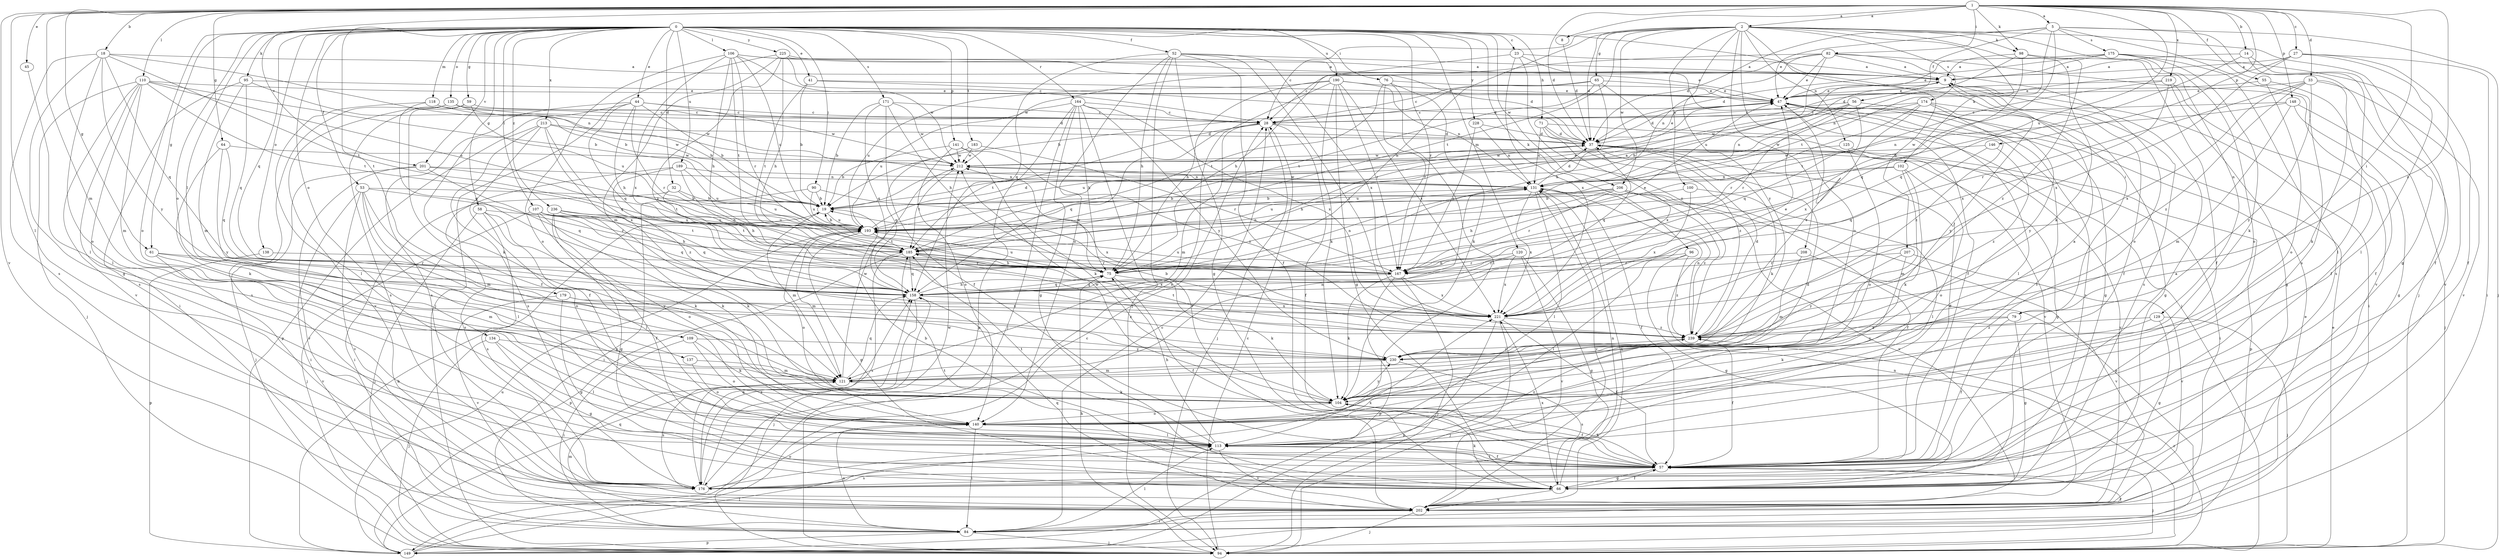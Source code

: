 strict digraph  {
0;
1;
2;
5;
8;
9;
14;
18;
19;
23;
27;
28;
32;
33;
37;
41;
44;
45;
47;
52;
53;
55;
56;
57;
58;
59;
61;
64;
65;
66;
71;
75;
76;
79;
82;
84;
90;
94;
95;
96;
98;
100;
102;
104;
106;
107;
109;
110;
113;
118;
120;
121;
125;
129;
131;
134;
135;
137;
138;
140;
141;
146;
148;
149;
158;
164;
167;
171;
174;
175;
176;
179;
183;
185;
189;
190;
193;
201;
202;
206;
207;
208;
212;
213;
219;
221;
225;
228;
230;
236;
239;
0 -> 23  [label=c];
0 -> 32  [label=d];
0 -> 41  [label=e];
0 -> 44  [label=e];
0 -> 52  [label=f];
0 -> 53  [label=f];
0 -> 58  [label=g];
0 -> 59  [label=g];
0 -> 61  [label=g];
0 -> 71  [label=h];
0 -> 76  [label=i];
0 -> 79  [label=i];
0 -> 90  [label=j];
0 -> 95  [label=k];
0 -> 96  [label=k];
0 -> 106  [label=l];
0 -> 107  [label=l];
0 -> 109  [label=l];
0 -> 118  [label=m];
0 -> 120  [label=m];
0 -> 134  [label=o];
0 -> 135  [label=o];
0 -> 137  [label=o];
0 -> 138  [label=o];
0 -> 140  [label=o];
0 -> 141  [label=p];
0 -> 158  [label=q];
0 -> 164  [label=r];
0 -> 167  [label=r];
0 -> 171  [label=s];
0 -> 179  [label=t];
0 -> 183  [label=t];
0 -> 189  [label=u];
0 -> 190  [label=u];
0 -> 201  [label=v];
0 -> 206  [label=w];
0 -> 213  [label=x];
0 -> 225  [label=y];
0 -> 228  [label=y];
0 -> 236  [label=z];
1 -> 2  [label=a];
1 -> 5  [label=a];
1 -> 8  [label=a];
1 -> 14  [label=b];
1 -> 18  [label=b];
1 -> 27  [label=c];
1 -> 33  [label=d];
1 -> 37  [label=d];
1 -> 45  [label=e];
1 -> 55  [label=f];
1 -> 61  [label=g];
1 -> 64  [label=g];
1 -> 79  [label=i];
1 -> 82  [label=i];
1 -> 98  [label=k];
1 -> 110  [label=l];
1 -> 113  [label=l];
1 -> 121  [label=m];
1 -> 146  [label=p];
1 -> 148  [label=p];
1 -> 193  [label=u];
1 -> 201  [label=v];
1 -> 202  [label=v];
1 -> 219  [label=x];
1 -> 239  [label=z];
2 -> 28  [label=c];
2 -> 37  [label=d];
2 -> 65  [label=g];
2 -> 75  [label=h];
2 -> 94  [label=j];
2 -> 98  [label=k];
2 -> 100  [label=k];
2 -> 102  [label=k];
2 -> 104  [label=k];
2 -> 125  [label=n];
2 -> 129  [label=n];
2 -> 140  [label=o];
2 -> 174  [label=s];
2 -> 185  [label=t];
2 -> 206  [label=w];
2 -> 207  [label=w];
2 -> 208  [label=w];
2 -> 230  [label=y];
5 -> 37  [label=d];
5 -> 47  [label=e];
5 -> 56  [label=f];
5 -> 66  [label=g];
5 -> 75  [label=h];
5 -> 94  [label=j];
5 -> 175  [label=s];
5 -> 176  [label=s];
5 -> 185  [label=t];
8 -> 37  [label=d];
9 -> 47  [label=e];
9 -> 57  [label=f];
9 -> 84  [label=i];
9 -> 176  [label=s];
9 -> 193  [label=u];
14 -> 9  [label=a];
14 -> 57  [label=f];
14 -> 113  [label=l];
14 -> 158  [label=q];
18 -> 9  [label=a];
18 -> 66  [label=g];
18 -> 131  [label=n];
18 -> 140  [label=o];
18 -> 158  [label=q];
18 -> 176  [label=s];
18 -> 185  [label=t];
18 -> 230  [label=y];
19 -> 47  [label=e];
19 -> 121  [label=m];
19 -> 193  [label=u];
23 -> 9  [label=a];
23 -> 75  [label=h];
23 -> 94  [label=j];
23 -> 221  [label=x];
23 -> 239  [label=z];
27 -> 9  [label=a];
27 -> 37  [label=d];
27 -> 57  [label=f];
27 -> 84  [label=i];
27 -> 113  [label=l];
27 -> 221  [label=x];
28 -> 37  [label=d];
28 -> 57  [label=f];
28 -> 94  [label=j];
28 -> 121  [label=m];
28 -> 158  [label=q];
28 -> 185  [label=t];
32 -> 19  [label=b];
32 -> 75  [label=h];
32 -> 84  [label=i];
32 -> 193  [label=u];
33 -> 47  [label=e];
33 -> 104  [label=k];
33 -> 167  [label=r];
33 -> 202  [label=v];
33 -> 221  [label=x];
33 -> 230  [label=y];
33 -> 239  [label=z];
37 -> 47  [label=e];
37 -> 66  [label=g];
37 -> 75  [label=h];
37 -> 84  [label=i];
37 -> 104  [label=k];
37 -> 149  [label=p];
37 -> 158  [label=q];
37 -> 193  [label=u];
37 -> 212  [label=w];
41 -> 19  [label=b];
41 -> 37  [label=d];
41 -> 47  [label=e];
41 -> 185  [label=t];
44 -> 19  [label=b];
44 -> 28  [label=c];
44 -> 75  [label=h];
44 -> 104  [label=k];
44 -> 158  [label=q];
44 -> 167  [label=r];
44 -> 176  [label=s];
44 -> 212  [label=w];
45 -> 113  [label=l];
47 -> 28  [label=c];
47 -> 37  [label=d];
47 -> 57  [label=f];
47 -> 66  [label=g];
47 -> 113  [label=l];
47 -> 176  [label=s];
52 -> 9  [label=a];
52 -> 57  [label=f];
52 -> 66  [label=g];
52 -> 75  [label=h];
52 -> 94  [label=j];
52 -> 140  [label=o];
52 -> 158  [label=q];
52 -> 221  [label=x];
52 -> 239  [label=z];
53 -> 19  [label=b];
53 -> 84  [label=i];
53 -> 113  [label=l];
53 -> 121  [label=m];
53 -> 140  [label=o];
53 -> 167  [label=r];
53 -> 202  [label=v];
55 -> 47  [label=e];
55 -> 57  [label=f];
55 -> 140  [label=o];
56 -> 28  [label=c];
56 -> 131  [label=n];
56 -> 158  [label=q];
56 -> 167  [label=r];
56 -> 212  [label=w];
56 -> 230  [label=y];
57 -> 9  [label=a];
57 -> 19  [label=b];
57 -> 37  [label=d];
57 -> 66  [label=g];
57 -> 94  [label=j];
57 -> 104  [label=k];
57 -> 113  [label=l];
57 -> 176  [label=s];
58 -> 94  [label=j];
58 -> 104  [label=k];
58 -> 113  [label=l];
58 -> 176  [label=s];
58 -> 193  [label=u];
59 -> 28  [label=c];
59 -> 57  [label=f];
59 -> 176  [label=s];
59 -> 193  [label=u];
61 -> 121  [label=m];
61 -> 167  [label=r];
61 -> 202  [label=v];
61 -> 230  [label=y];
64 -> 104  [label=k];
64 -> 158  [label=q];
64 -> 212  [label=w];
64 -> 230  [label=y];
65 -> 19  [label=b];
65 -> 28  [label=c];
65 -> 47  [label=e];
65 -> 57  [label=f];
65 -> 75  [label=h];
65 -> 185  [label=t];
66 -> 57  [label=f];
66 -> 104  [label=k];
66 -> 131  [label=n];
66 -> 185  [label=t];
66 -> 202  [label=v];
66 -> 221  [label=x];
71 -> 37  [label=d];
71 -> 131  [label=n];
71 -> 202  [label=v];
71 -> 221  [label=x];
71 -> 239  [label=z];
75 -> 47  [label=e];
75 -> 57  [label=f];
75 -> 104  [label=k];
75 -> 131  [label=n];
75 -> 158  [label=q];
75 -> 193  [label=u];
75 -> 212  [label=w];
76 -> 47  [label=e];
76 -> 104  [label=k];
76 -> 113  [label=l];
76 -> 167  [label=r];
76 -> 185  [label=t];
79 -> 57  [label=f];
79 -> 66  [label=g];
79 -> 230  [label=y];
79 -> 239  [label=z];
82 -> 9  [label=a];
82 -> 28  [label=c];
82 -> 47  [label=e];
82 -> 131  [label=n];
82 -> 140  [label=o];
82 -> 193  [label=u];
82 -> 202  [label=v];
82 -> 212  [label=w];
84 -> 28  [label=c];
84 -> 47  [label=e];
84 -> 57  [label=f];
84 -> 94  [label=j];
84 -> 113  [label=l];
84 -> 121  [label=m];
84 -> 140  [label=o];
84 -> 149  [label=p];
90 -> 19  [label=b];
90 -> 84  [label=i];
90 -> 193  [label=u];
90 -> 221  [label=x];
94 -> 28  [label=c];
94 -> 47  [label=e];
94 -> 75  [label=h];
94 -> 131  [label=n];
94 -> 239  [label=z];
95 -> 19  [label=b];
95 -> 47  [label=e];
95 -> 84  [label=i];
95 -> 121  [label=m];
95 -> 158  [label=q];
96 -> 66  [label=g];
96 -> 113  [label=l];
96 -> 167  [label=r];
96 -> 239  [label=z];
98 -> 9  [label=a];
98 -> 57  [label=f];
98 -> 131  [label=n];
98 -> 158  [label=q];
98 -> 239  [label=z];
100 -> 19  [label=b];
100 -> 113  [label=l];
100 -> 221  [label=x];
102 -> 104  [label=k];
102 -> 121  [label=m];
102 -> 131  [label=n];
102 -> 140  [label=o];
102 -> 193  [label=u];
104 -> 9  [label=a];
104 -> 57  [label=f];
104 -> 140  [label=o];
104 -> 212  [label=w];
104 -> 230  [label=y];
106 -> 9  [label=a];
106 -> 47  [label=e];
106 -> 75  [label=h];
106 -> 140  [label=o];
106 -> 167  [label=r];
106 -> 185  [label=t];
106 -> 193  [label=u];
106 -> 212  [label=w];
106 -> 221  [label=x];
107 -> 75  [label=h];
107 -> 94  [label=j];
107 -> 104  [label=k];
107 -> 140  [label=o];
107 -> 158  [label=q];
107 -> 185  [label=t];
107 -> 193  [label=u];
109 -> 84  [label=i];
109 -> 104  [label=k];
109 -> 140  [label=o];
109 -> 230  [label=y];
110 -> 19  [label=b];
110 -> 47  [label=e];
110 -> 94  [label=j];
110 -> 113  [label=l];
110 -> 121  [label=m];
110 -> 176  [label=s];
110 -> 185  [label=t];
110 -> 193  [label=u];
110 -> 202  [label=v];
113 -> 57  [label=f];
113 -> 75  [label=h];
113 -> 185  [label=t];
113 -> 202  [label=v];
113 -> 239  [label=z];
118 -> 28  [label=c];
118 -> 37  [label=d];
118 -> 113  [label=l];
118 -> 158  [label=q];
120 -> 66  [label=g];
120 -> 75  [label=h];
120 -> 167  [label=r];
120 -> 202  [label=v];
120 -> 221  [label=x];
121 -> 104  [label=k];
121 -> 131  [label=n];
121 -> 158  [label=q];
121 -> 176  [label=s];
121 -> 212  [label=w];
125 -> 140  [label=o];
125 -> 202  [label=v];
125 -> 212  [label=w];
129 -> 66  [label=g];
129 -> 94  [label=j];
129 -> 104  [label=k];
129 -> 239  [label=z];
131 -> 19  [label=b];
131 -> 37  [label=d];
131 -> 57  [label=f];
131 -> 113  [label=l];
131 -> 202  [label=v];
131 -> 212  [label=w];
131 -> 221  [label=x];
134 -> 66  [label=g];
134 -> 94  [label=j];
134 -> 113  [label=l];
134 -> 230  [label=y];
135 -> 19  [label=b];
135 -> 28  [label=c];
135 -> 176  [label=s];
135 -> 202  [label=v];
135 -> 212  [label=w];
137 -> 121  [label=m];
137 -> 140  [label=o];
138 -> 149  [label=p];
138 -> 167  [label=r];
140 -> 37  [label=d];
140 -> 84  [label=i];
140 -> 113  [label=l];
141 -> 19  [label=b];
141 -> 104  [label=k];
141 -> 140  [label=o];
141 -> 212  [label=w];
141 -> 239  [label=z];
146 -> 158  [label=q];
146 -> 212  [label=w];
146 -> 239  [label=z];
148 -> 28  [label=c];
148 -> 66  [label=g];
148 -> 94  [label=j];
148 -> 121  [label=m];
148 -> 131  [label=n];
149 -> 19  [label=b];
149 -> 28  [label=c];
149 -> 113  [label=l];
149 -> 158  [label=q];
149 -> 193  [label=u];
158 -> 75  [label=h];
158 -> 94  [label=j];
158 -> 176  [label=s];
158 -> 221  [label=x];
164 -> 28  [label=c];
164 -> 66  [label=g];
164 -> 75  [label=h];
164 -> 94  [label=j];
164 -> 149  [label=p];
164 -> 193  [label=u];
164 -> 202  [label=v];
164 -> 221  [label=x];
164 -> 230  [label=y];
167 -> 94  [label=j];
167 -> 104  [label=k];
167 -> 149  [label=p];
167 -> 158  [label=q];
167 -> 193  [label=u];
167 -> 221  [label=x];
171 -> 19  [label=b];
171 -> 28  [label=c];
171 -> 57  [label=f];
171 -> 75  [label=h];
171 -> 158  [label=q];
171 -> 212  [label=w];
174 -> 19  [label=b];
174 -> 28  [label=c];
174 -> 66  [label=g];
174 -> 167  [label=r];
174 -> 221  [label=x];
174 -> 230  [label=y];
174 -> 239  [label=z];
175 -> 9  [label=a];
175 -> 37  [label=d];
175 -> 47  [label=e];
175 -> 104  [label=k];
175 -> 140  [label=o];
175 -> 176  [label=s];
175 -> 202  [label=v];
176 -> 140  [label=o];
176 -> 158  [label=q];
176 -> 212  [label=w];
176 -> 221  [label=x];
179 -> 66  [label=g];
179 -> 202  [label=v];
179 -> 221  [label=x];
179 -> 239  [label=z];
183 -> 158  [label=q];
183 -> 167  [label=r];
183 -> 212  [label=w];
185 -> 75  [label=h];
185 -> 131  [label=n];
185 -> 149  [label=p];
185 -> 158  [label=q];
185 -> 167  [label=r];
185 -> 176  [label=s];
185 -> 221  [label=x];
189 -> 75  [label=h];
189 -> 131  [label=n];
189 -> 176  [label=s];
189 -> 193  [label=u];
189 -> 239  [label=z];
190 -> 47  [label=e];
190 -> 66  [label=g];
190 -> 75  [label=h];
190 -> 104  [label=k];
190 -> 131  [label=n];
190 -> 167  [label=r];
190 -> 176  [label=s];
190 -> 193  [label=u];
190 -> 221  [label=x];
193 -> 9  [label=a];
193 -> 19  [label=b];
193 -> 37  [label=d];
193 -> 66  [label=g];
193 -> 121  [label=m];
193 -> 140  [label=o];
193 -> 185  [label=t];
201 -> 94  [label=j];
201 -> 131  [label=n];
201 -> 158  [label=q];
201 -> 185  [label=t];
201 -> 202  [label=v];
202 -> 84  [label=i];
202 -> 94  [label=j];
202 -> 131  [label=n];
202 -> 158  [label=q];
206 -> 19  [label=b];
206 -> 57  [label=f];
206 -> 75  [label=h];
206 -> 149  [label=p];
206 -> 167  [label=r];
206 -> 193  [label=u];
206 -> 202  [label=v];
206 -> 239  [label=z];
207 -> 113  [label=l];
207 -> 167  [label=r];
207 -> 202  [label=v];
207 -> 230  [label=y];
208 -> 121  [label=m];
208 -> 167  [label=r];
208 -> 202  [label=v];
212 -> 131  [label=n];
212 -> 185  [label=t];
213 -> 37  [label=d];
213 -> 57  [label=f];
213 -> 149  [label=p];
213 -> 158  [label=q];
213 -> 176  [label=s];
213 -> 212  [label=w];
213 -> 221  [label=x];
219 -> 47  [label=e];
219 -> 57  [label=f];
219 -> 66  [label=g];
219 -> 185  [label=t];
219 -> 221  [label=x];
221 -> 47  [label=e];
221 -> 57  [label=f];
221 -> 94  [label=j];
221 -> 149  [label=p];
221 -> 239  [label=z];
225 -> 9  [label=a];
225 -> 28  [label=c];
225 -> 37  [label=d];
225 -> 75  [label=h];
225 -> 94  [label=j];
225 -> 121  [label=m];
225 -> 239  [label=z];
228 -> 37  [label=d];
228 -> 131  [label=n];
228 -> 167  [label=r];
230 -> 121  [label=m];
230 -> 176  [label=s];
236 -> 57  [label=f];
236 -> 66  [label=g];
236 -> 104  [label=k];
236 -> 158  [label=q];
236 -> 185  [label=t];
236 -> 193  [label=u];
239 -> 19  [label=b];
239 -> 37  [label=d];
239 -> 47  [label=e];
239 -> 57  [label=f];
239 -> 131  [label=n];
239 -> 185  [label=t];
239 -> 230  [label=y];
}
